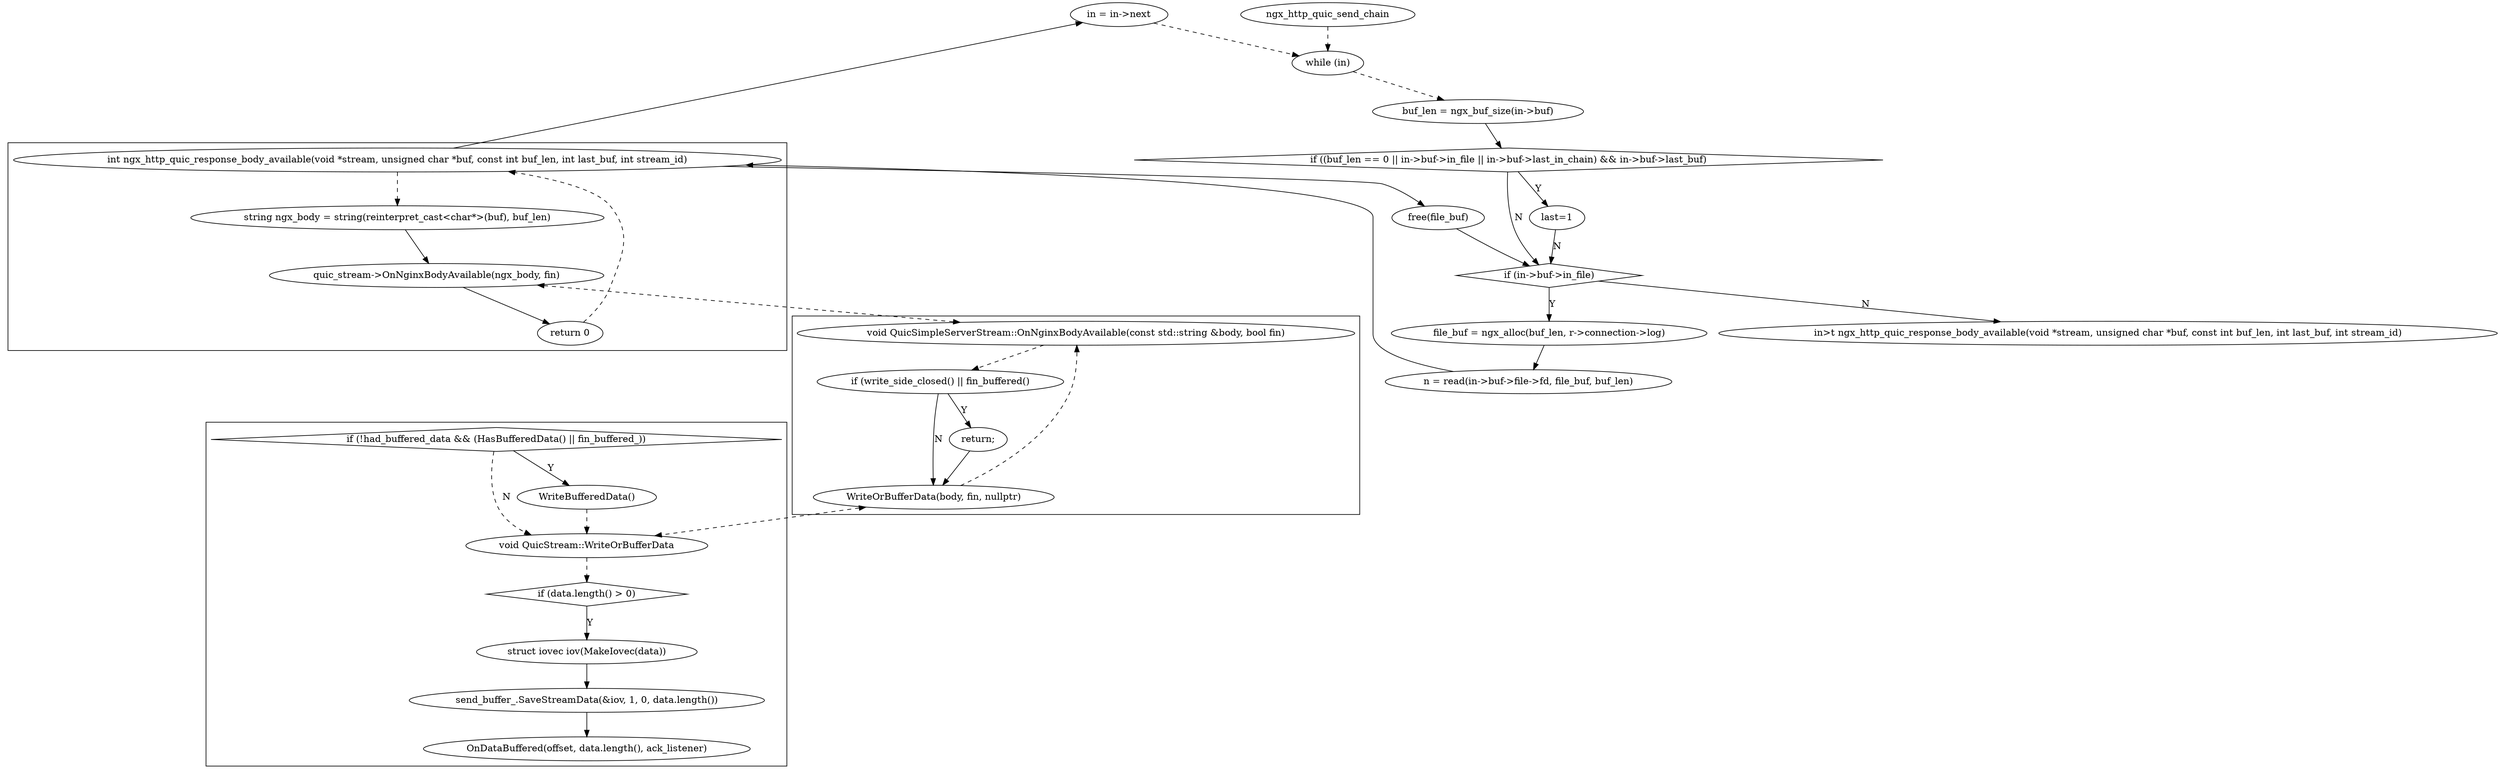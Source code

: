 digraph {
    "if ((buf_len == 0 || in->buf->in_file || in->buf->last_in_chain) && in->buf->last_buf)"[shape=diamond];
    "if (in->buf->in_file)"[shape=diamond];

    "ngx_http_quic_send_chain"->"while (in)"[style=dashed];
    "while (in)" -> "buf_len = ngx_buf_size(in->buf)"[style=dashed];
    "buf_len = ngx_buf_size(in->buf)"->"if ((buf_len == 0 || in->buf->in_file || in->buf->last_in_chain) && in->buf->last_buf)";
    "if ((buf_len == 0 || in->buf->in_file || in->buf->last_in_chain) && in->buf->last_buf)"->"last=1"[label=Y];
    "if ((buf_len == 0 || in->buf->in_file || in->buf->last_in_chain) && in->buf->last_buf)"->"if (in->buf->in_file)"[label=N];
    "last=1"->"if (in->buf->in_file)"[label=N];
    "if (in->buf->in_file)"->"file_buf = ngx_alloc(buf_len, r->connection->log)"[label=Y];
    "file_buf = ngx_alloc(buf_len, r->connection->log)"->"n = read(in->buf->file->fd, file_buf, buf_len)";
    "n = read(in->buf->file->fd, file_buf, buf_len)"->"int ngx_http_quic_response_body_available(void *stream, unsigned char *buf, const int buf_len, int last_buf, int stream_id)";
    "int ngx_http_quic_response_body_available(void *stream, unsigned char *buf, const int buf_len, int last_buf, int stream_id)"->"free(file_buf)";
    "free(file_buf)"->"if (in->buf->in_file)";
    "if (in->buf->in_file)"->"in>t ngx_http_quic_response_body_available(void *stream, unsigned char *buf, const int buf_len, int last_buf, int stream_id)"[label=N];
    "int ngx_http_quic_response_body_available(void *stream, unsigned char *buf, const int buf_len, int last_buf, int stream_id)"->"in = in->next";
    "in = in->next"->"while (in)"[style=dashed];
subgraph cluster_ngx_http_quic_response_body_available {
    "int ngx_http_quic_response_body_available(void *stream, unsigned char *buf, const int buf_len, int last_buf, int stream_id)"->"string ngx_body = string(reinterpret_cast<char*>(buf), buf_len)"[style=dashed];
    "string ngx_body = string(reinterpret_cast<char*>(buf), buf_len)"->"quic_stream->OnNginxBodyAvailable(ngx_body, fin)";
    "quic_stream->OnNginxBodyAvailable(ngx_body, fin)"->"return 0";
    "return 0"->"int ngx_http_quic_response_body_available(void *stream, unsigned char *buf, const int buf_len, int last_buf, int stream_id)"[style=dashed];
}

subgraph cluster_stream_OnNginxBodyAvailable {
    "quic_stream->OnNginxBodyAvailable(ngx_body, fin)"->"void QuicSimpleServerStream::OnNginxBodyAvailable(const std::string &body, bool fin)"[dir=both, style=dashed];
    "void QuicSimpleServerStream::OnNginxBodyAvailable(const std::string &body, bool fin)"->"if (write_side_closed() || fin_buffered()"[style=dashed];
    "if (write_side_closed() || fin_buffered()"->"return;"[label=Y];
    "if (write_side_closed() || fin_buffered()"->"WriteOrBufferData(body, fin, nullptr)"[label=N];
    "return;"->"WriteOrBufferData(body, fin, nullptr)";
    "WriteOrBufferData(body, fin, nullptr)"->"void QuicSimpleServerStream::OnNginxBodyAvailable(const std::string &body, bool fin)"[style=dashed];
}

subgraph cluster_QuicStream_WriteOrBufferData {
    "if (data.length() > 0)"[shape=diamond];
    "if (!had_buffered_data && (HasBufferedData() || fin_buffered_))"[shape=diamond];

    "WriteOrBufferData(body, fin, nullptr)"->"void QuicStream::WriteOrBufferData"[dir=both, style=dashed];
    "void QuicStream::WriteOrBufferData"->"if (data.length() > 0)"[style=dashed];
    "if (data.length() > 0)"->"struct iovec iov(MakeIovec(data))"[label=Y];
    "struct iovec iov(MakeIovec(data))"->"send_buffer_.SaveStreamData(&iov, 1, 0, data.length())";
    "send_buffer_.SaveStreamData(&iov, 1, 0, data.length())"->"OnDataBuffered(offset, data.length(), ack_listener)";

    "if (!had_buffered_data && (HasBufferedData() || fin_buffered_))"->"WriteBufferedData()"[label=Y];
    "WriteBufferedData()"->"void QuicStream::WriteOrBufferData"[style=dashed];
    "if (!had_buffered_data && (HasBufferedData() || fin_buffered_))"->"void QuicStream::WriteOrBufferData"[label=N, style=dashed];

}
}


